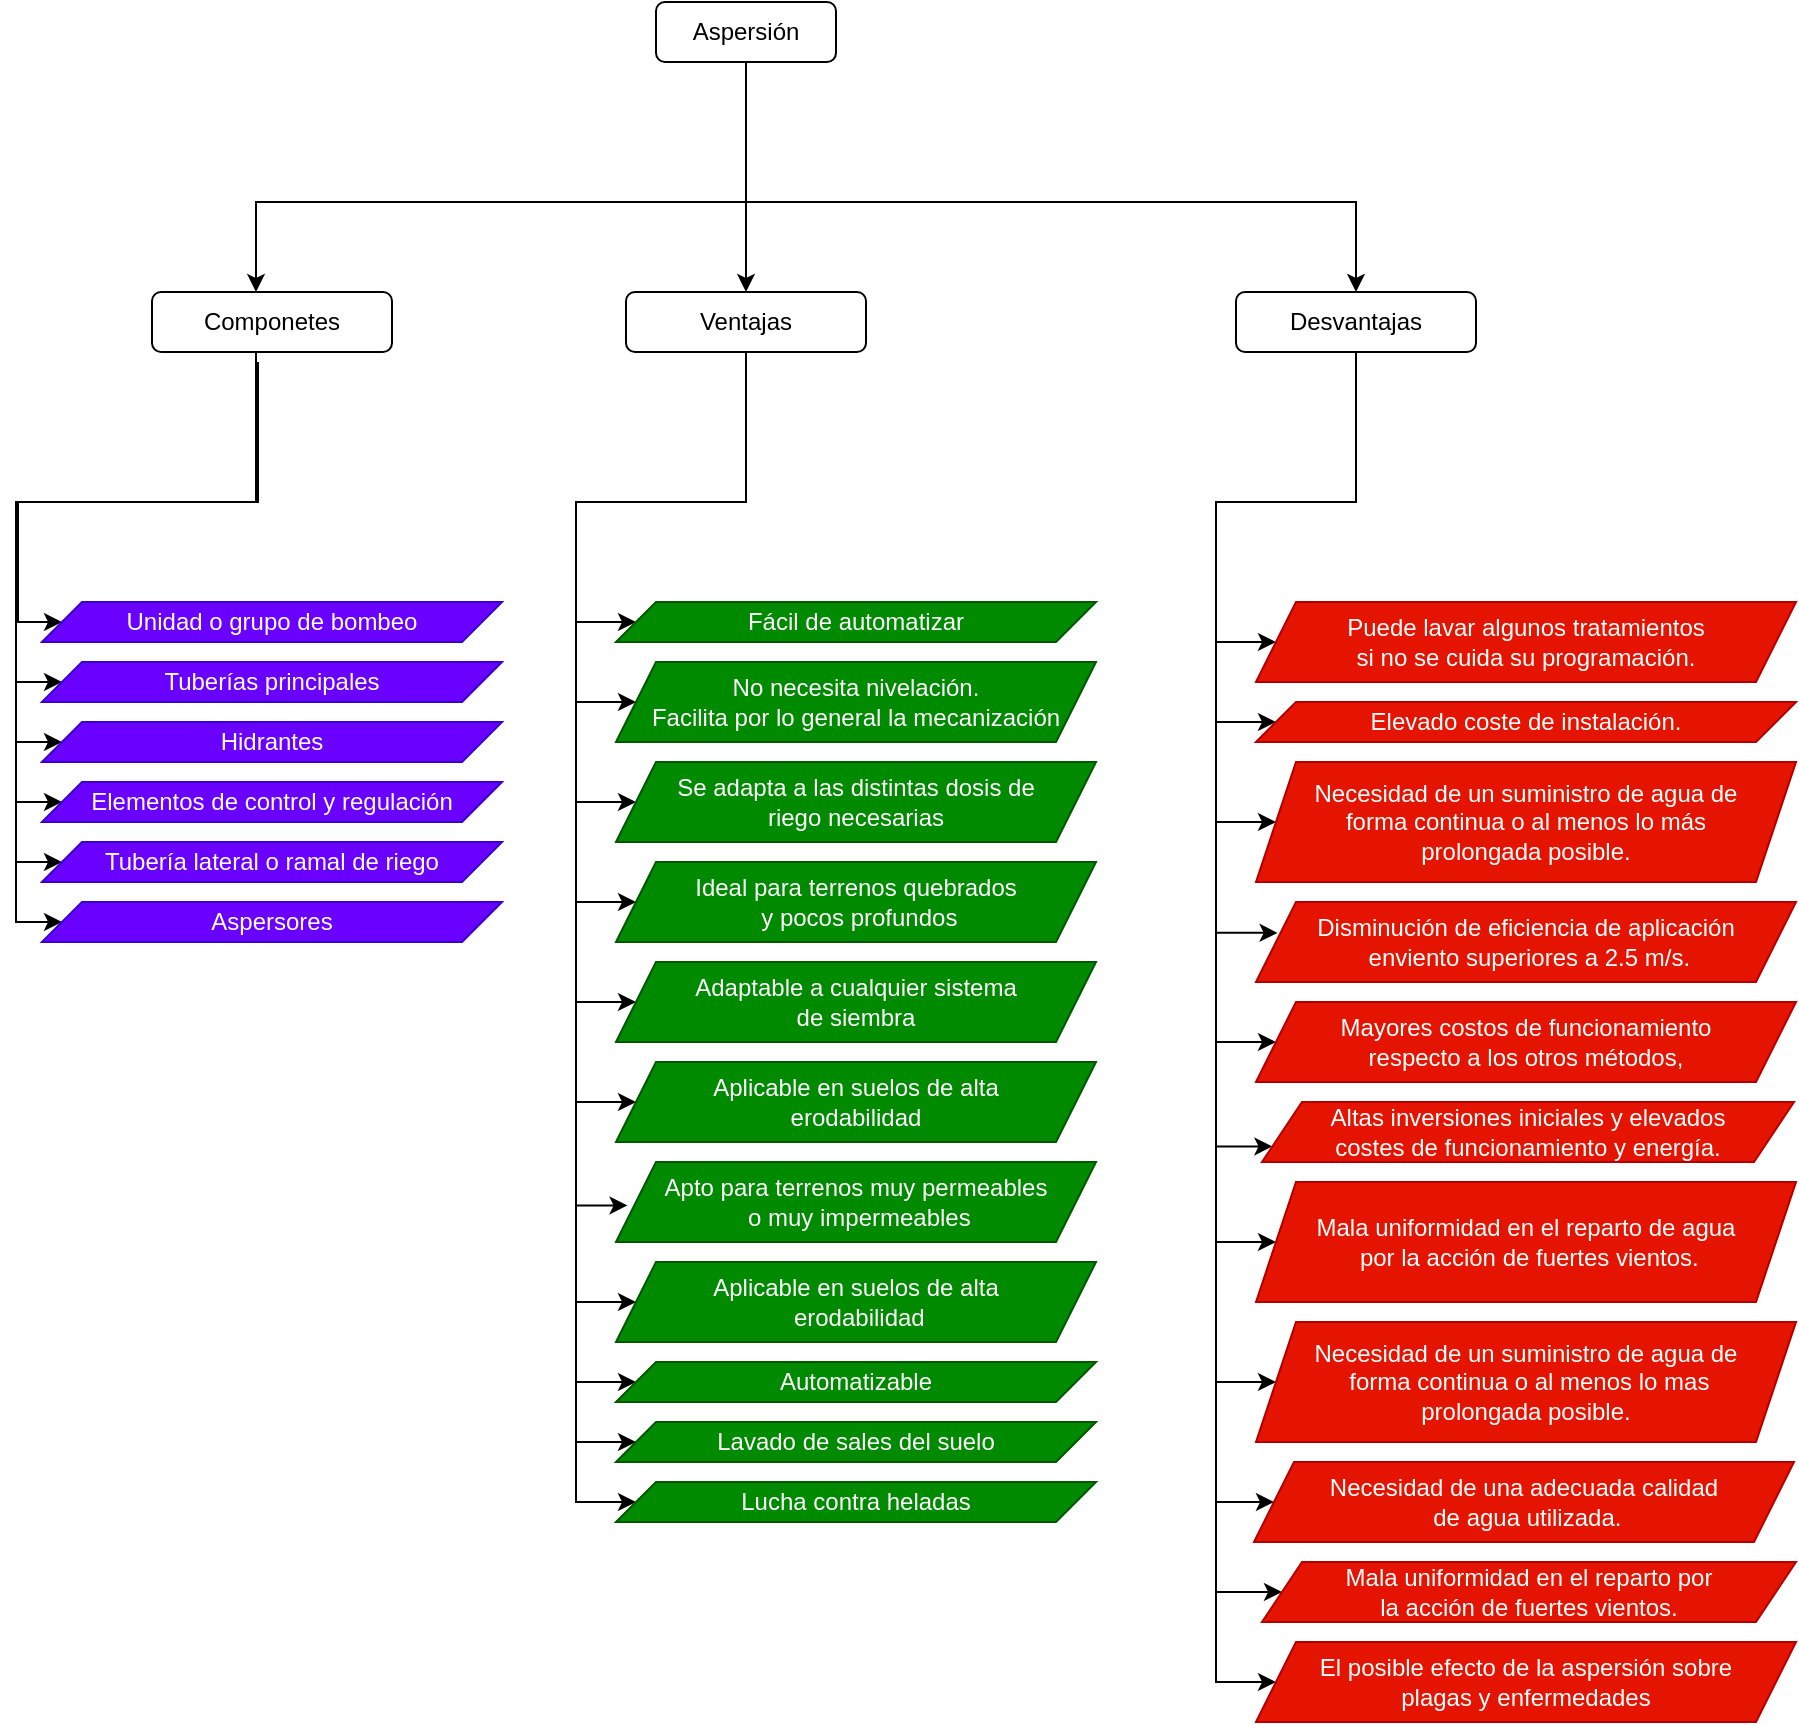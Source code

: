 <mxfile version="20.3.3" type="github">
  <diagram id="nhZoGWwR1IvOvr1_NBgF" name="Página-1">
    <mxGraphModel dx="1708" dy="507" grid="1" gridSize="10" guides="1" tooltips="1" connect="1" arrows="1" fold="1" page="1" pageScale="1" pageWidth="827" pageHeight="1169" math="0" shadow="0">
      <root>
        <mxCell id="0" />
        <mxCell id="1" parent="0" />
        <mxCell id="ITRbSTz_eIRVhaSHHSQH-7" value="" style="edgeStyle=orthogonalEdgeStyle;rounded=0;orthogonalLoop=1;jettySize=auto;html=1;" parent="1" source="ITRbSTz_eIRVhaSHHSQH-1" target="ITRbSTz_eIRVhaSHHSQH-6" edge="1">
          <mxGeometry relative="1" as="geometry">
            <Array as="points">
              <mxPoint x="145" y="250" />
              <mxPoint x="145" y="250" />
            </Array>
          </mxGeometry>
        </mxCell>
        <mxCell id="ITRbSTz_eIRVhaSHHSQH-9" value="" style="edgeStyle=orthogonalEdgeStyle;rounded=0;orthogonalLoop=1;jettySize=auto;html=1;" parent="1" source="ITRbSTz_eIRVhaSHHSQH-1" target="ITRbSTz_eIRVhaSHHSQH-8" edge="1">
          <mxGeometry relative="1" as="geometry">
            <Array as="points">
              <mxPoint x="145" y="220" />
              <mxPoint x="450" y="220" />
            </Array>
          </mxGeometry>
        </mxCell>
        <mxCell id="qKnDwFsR7MboEiUSUj4H-19" style="edgeStyle=orthogonalEdgeStyle;rounded=0;orthogonalLoop=1;jettySize=auto;html=1;fontFamily=Helvetica;" edge="1" parent="1" source="ITRbSTz_eIRVhaSHHSQH-1" target="ITRbSTz_eIRVhaSHHSQH-2">
          <mxGeometry relative="1" as="geometry">
            <Array as="points">
              <mxPoint x="145" y="220" />
              <mxPoint x="-100" y="220" />
            </Array>
          </mxGeometry>
        </mxCell>
        <mxCell id="ITRbSTz_eIRVhaSHHSQH-1" value="&lt;span&gt;&lt;span data-dobid=&quot;hdw&quot;&gt;Aspersión&lt;/span&gt;&lt;/span&gt;" style="rounded=1;whiteSpace=wrap;html=1;" parent="1" vertex="1">
          <mxGeometry x="100" y="120" width="90" height="30" as="geometry" />
        </mxCell>
        <mxCell id="ITRbSTz_eIRVhaSHHSQH-29" style="edgeStyle=orthogonalEdgeStyle;rounded=0;orthogonalLoop=1;jettySize=auto;html=1;" parent="1" source="ITRbSTz_eIRVhaSHHSQH-2" target="ITRbSTz_eIRVhaSHHSQH-27" edge="1">
          <mxGeometry relative="1" as="geometry">
            <Array as="points">
              <mxPoint x="-100" y="370" />
              <mxPoint x="-220" y="370" />
              <mxPoint x="-220" y="550" />
            </Array>
          </mxGeometry>
        </mxCell>
        <mxCell id="ITRbSTz_eIRVhaSHHSQH-31" style="edgeStyle=orthogonalEdgeStyle;rounded=0;orthogonalLoop=1;jettySize=auto;html=1;entryX=0;entryY=0.5;entryDx=0;entryDy=0;" parent="1" target="ITRbSTz_eIRVhaSHHSQH-24" edge="1">
          <mxGeometry relative="1" as="geometry">
            <Array as="points">
              <mxPoint x="-99" y="370" />
              <mxPoint x="-219" y="370" />
              <mxPoint x="-219" y="430" />
            </Array>
            <mxPoint x="-99" y="300" as="sourcePoint" />
            <mxPoint x="-189" y="410" as="targetPoint" />
          </mxGeometry>
        </mxCell>
        <mxCell id="ITRbSTz_eIRVhaSHHSQH-33" style="edgeStyle=orthogonalEdgeStyle;rounded=0;orthogonalLoop=1;jettySize=auto;html=1;entryX=0;entryY=0.5;entryDx=0;entryDy=0;" parent="1" source="ITRbSTz_eIRVhaSHHSQH-2" target="ITRbSTz_eIRVhaSHHSQH-25" edge="1">
          <mxGeometry relative="1" as="geometry">
            <Array as="points">
              <mxPoint x="-100" y="370" />
              <mxPoint x="-220" y="370" />
              <mxPoint x="-220" y="460" />
            </Array>
          </mxGeometry>
        </mxCell>
        <mxCell id="ITRbSTz_eIRVhaSHHSQH-34" style="edgeStyle=orthogonalEdgeStyle;rounded=0;orthogonalLoop=1;jettySize=auto;html=1;entryX=0;entryY=0.5;entryDx=0;entryDy=0;" parent="1" source="ITRbSTz_eIRVhaSHHSQH-2" target="ITRbSTz_eIRVhaSHHSQH-28" edge="1">
          <mxGeometry relative="1" as="geometry">
            <Array as="points">
              <mxPoint x="-100" y="370" />
              <mxPoint x="-220" y="370" />
              <mxPoint x="-220" y="490" />
            </Array>
          </mxGeometry>
        </mxCell>
        <mxCell id="ITRbSTz_eIRVhaSHHSQH-35" style="edgeStyle=orthogonalEdgeStyle;rounded=0;orthogonalLoop=1;jettySize=auto;html=1;entryX=0;entryY=0.5;entryDx=0;entryDy=0;" parent="1" source="ITRbSTz_eIRVhaSHHSQH-2" target="ITRbSTz_eIRVhaSHHSQH-26" edge="1">
          <mxGeometry relative="1" as="geometry">
            <Array as="points">
              <mxPoint x="-100" y="370" />
              <mxPoint x="-220" y="370" />
              <mxPoint x="-220" y="520" />
            </Array>
          </mxGeometry>
        </mxCell>
        <mxCell id="ITRbSTz_eIRVhaSHHSQH-37" style="edgeStyle=orthogonalEdgeStyle;rounded=0;orthogonalLoop=1;jettySize=auto;html=1;entryX=0;entryY=0.5;entryDx=0;entryDy=0;" parent="1" source="ITRbSTz_eIRVhaSHHSQH-2" target="ITRbSTz_eIRVhaSHHSQH-22" edge="1">
          <mxGeometry relative="1" as="geometry">
            <Array as="points">
              <mxPoint x="-100" y="370" />
              <mxPoint x="-220" y="370" />
              <mxPoint x="-220" y="580" />
            </Array>
          </mxGeometry>
        </mxCell>
        <mxCell id="ITRbSTz_eIRVhaSHHSQH-2" value="Componetes" style="whiteSpace=wrap;html=1;rounded=1;" parent="1" vertex="1">
          <mxGeometry x="-152" y="265" width="120" height="30" as="geometry" />
        </mxCell>
        <mxCell id="cqa5lHVVIa8OTOIeq-iy-11" style="edgeStyle=orthogonalEdgeStyle;rounded=0;orthogonalLoop=1;jettySize=auto;html=1;entryX=0;entryY=0.5;entryDx=0;entryDy=0;" parent="1" edge="1">
          <mxGeometry relative="1" as="geometry">
            <Array as="points">
              <mxPoint x="145" y="370" />
              <mxPoint x="60" y="370" />
              <mxPoint x="60" y="470" />
            </Array>
            <mxPoint x="145" y="295" as="sourcePoint" />
            <mxPoint x="90" y="470" as="targetPoint" />
          </mxGeometry>
        </mxCell>
        <mxCell id="cqa5lHVVIa8OTOIeq-iy-13" style="edgeStyle=orthogonalEdgeStyle;rounded=0;orthogonalLoop=1;jettySize=auto;html=1;entryX=0;entryY=0.5;entryDx=0;entryDy=0;" parent="1" source="ITRbSTz_eIRVhaSHHSQH-6" target="cqa5lHVVIa8OTOIeq-iy-6" edge="1">
          <mxGeometry relative="1" as="geometry">
            <Array as="points">
              <mxPoint x="145" y="370" />
              <mxPoint x="60" y="370" />
              <mxPoint x="60" y="430" />
            </Array>
          </mxGeometry>
        </mxCell>
        <mxCell id="qKnDwFsR7MboEiUSUj4H-9" style="edgeStyle=orthogonalEdgeStyle;rounded=0;orthogonalLoop=1;jettySize=auto;html=1;entryX=0;entryY=0.5;entryDx=0;entryDy=0;fontFamily=Helvetica;" edge="1" parent="1" source="ITRbSTz_eIRVhaSHHSQH-6" target="cqa5lHVVIa8OTOIeq-iy-15">
          <mxGeometry relative="1" as="geometry">
            <Array as="points">
              <mxPoint x="145" y="370" />
              <mxPoint x="60" y="370" />
              <mxPoint x="60" y="520" />
            </Array>
          </mxGeometry>
        </mxCell>
        <mxCell id="qKnDwFsR7MboEiUSUj4H-10" style="edgeStyle=orthogonalEdgeStyle;rounded=0;orthogonalLoop=1;jettySize=auto;html=1;entryX=0;entryY=0.5;entryDx=0;entryDy=0;fontFamily=Helvetica;" edge="1" parent="1" source="ITRbSTz_eIRVhaSHHSQH-6" target="cqa5lHVVIa8OTOIeq-iy-16">
          <mxGeometry relative="1" as="geometry">
            <Array as="points">
              <mxPoint x="145" y="370" />
              <mxPoint x="60" y="370" />
              <mxPoint x="60" y="570" />
            </Array>
          </mxGeometry>
        </mxCell>
        <mxCell id="qKnDwFsR7MboEiUSUj4H-11" style="edgeStyle=orthogonalEdgeStyle;rounded=0;orthogonalLoop=1;jettySize=auto;html=1;entryX=0;entryY=0.5;entryDx=0;entryDy=0;fontFamily=Helvetica;" edge="1" parent="1" source="ITRbSTz_eIRVhaSHHSQH-6" target="cqa5lHVVIa8OTOIeq-iy-17">
          <mxGeometry relative="1" as="geometry">
            <Array as="points">
              <mxPoint x="145" y="370" />
              <mxPoint x="60" y="370" />
              <mxPoint x="60" y="620" />
            </Array>
          </mxGeometry>
        </mxCell>
        <mxCell id="qKnDwFsR7MboEiUSUj4H-12" style="edgeStyle=orthogonalEdgeStyle;rounded=0;orthogonalLoop=1;jettySize=auto;html=1;entryX=0;entryY=0.5;entryDx=0;entryDy=0;fontFamily=Helvetica;" edge="1" parent="1" source="ITRbSTz_eIRVhaSHHSQH-6" target="cqa5lHVVIa8OTOIeq-iy-18">
          <mxGeometry relative="1" as="geometry">
            <Array as="points">
              <mxPoint x="145" y="370" />
              <mxPoint x="60" y="370" />
              <mxPoint x="60" y="670" />
            </Array>
          </mxGeometry>
        </mxCell>
        <mxCell id="qKnDwFsR7MboEiUSUj4H-13" style="edgeStyle=orthogonalEdgeStyle;rounded=0;orthogonalLoop=1;jettySize=auto;html=1;entryX=0.024;entryY=0.543;entryDx=0;entryDy=0;entryPerimeter=0;fontFamily=Helvetica;" edge="1" parent="1" source="ITRbSTz_eIRVhaSHHSQH-6" target="cqa5lHVVIa8OTOIeq-iy-19">
          <mxGeometry relative="1" as="geometry">
            <Array as="points">
              <mxPoint x="145" y="370" />
              <mxPoint x="60" y="370" />
              <mxPoint x="60" y="722" />
            </Array>
          </mxGeometry>
        </mxCell>
        <mxCell id="qKnDwFsR7MboEiUSUj4H-14" style="edgeStyle=orthogonalEdgeStyle;rounded=0;orthogonalLoop=1;jettySize=auto;html=1;entryX=0;entryY=0.5;entryDx=0;entryDy=0;fontFamily=Helvetica;" edge="1" parent="1" source="ITRbSTz_eIRVhaSHHSQH-6" target="cqa5lHVVIa8OTOIeq-iy-20">
          <mxGeometry relative="1" as="geometry">
            <Array as="points">
              <mxPoint x="145" y="370" />
              <mxPoint x="60" y="370" />
              <mxPoint x="60" y="770" />
            </Array>
          </mxGeometry>
        </mxCell>
        <mxCell id="qKnDwFsR7MboEiUSUj4H-15" style="edgeStyle=orthogonalEdgeStyle;rounded=0;orthogonalLoop=1;jettySize=auto;html=1;entryX=0;entryY=0.5;entryDx=0;entryDy=0;fontFamily=Helvetica;" edge="1" parent="1" source="ITRbSTz_eIRVhaSHHSQH-6" target="cqa5lHVVIa8OTOIeq-iy-22">
          <mxGeometry relative="1" as="geometry">
            <Array as="points">
              <mxPoint x="145" y="370" />
              <mxPoint x="60" y="370" />
              <mxPoint x="60" y="810" />
            </Array>
          </mxGeometry>
        </mxCell>
        <mxCell id="qKnDwFsR7MboEiUSUj4H-17" style="edgeStyle=orthogonalEdgeStyle;rounded=0;orthogonalLoop=1;jettySize=auto;html=1;entryX=0;entryY=0.5;entryDx=0;entryDy=0;fontFamily=Helvetica;" edge="1" parent="1" source="ITRbSTz_eIRVhaSHHSQH-6" target="cqa5lHVVIa8OTOIeq-iy-23">
          <mxGeometry relative="1" as="geometry">
            <Array as="points">
              <mxPoint x="145" y="370" />
              <mxPoint x="60" y="370" />
              <mxPoint x="60" y="840" />
            </Array>
          </mxGeometry>
        </mxCell>
        <mxCell id="qKnDwFsR7MboEiUSUj4H-18" style="edgeStyle=orthogonalEdgeStyle;rounded=0;orthogonalLoop=1;jettySize=auto;html=1;entryX=0;entryY=0.5;entryDx=0;entryDy=0;fontFamily=Helvetica;" edge="1" parent="1" source="ITRbSTz_eIRVhaSHHSQH-6" target="cqa5lHVVIa8OTOIeq-iy-21">
          <mxGeometry relative="1" as="geometry">
            <Array as="points">
              <mxPoint x="145" y="370" />
              <mxPoint x="60" y="370" />
              <mxPoint x="60" y="870" />
            </Array>
          </mxGeometry>
        </mxCell>
        <mxCell id="ITRbSTz_eIRVhaSHHSQH-6" value="Ventajas" style="whiteSpace=wrap;html=1;rounded=1;" parent="1" vertex="1">
          <mxGeometry x="85" y="265" width="120" height="30" as="geometry" />
        </mxCell>
        <mxCell id="qKnDwFsR7MboEiUSUj4H-37" style="edgeStyle=orthogonalEdgeStyle;rounded=0;orthogonalLoop=1;jettySize=auto;html=1;entryX=0;entryY=0.5;entryDx=0;entryDy=0;fontFamily=Helvetica;fontSize=12;" edge="1" parent="1" source="ITRbSTz_eIRVhaSHHSQH-8" target="qKnDwFsR7MboEiUSUj4H-23">
          <mxGeometry relative="1" as="geometry">
            <Array as="points">
              <mxPoint x="450" y="370" />
              <mxPoint x="380" y="370" />
              <mxPoint x="380" y="960" />
            </Array>
          </mxGeometry>
        </mxCell>
        <mxCell id="qKnDwFsR7MboEiUSUj4H-38" style="edgeStyle=orthogonalEdgeStyle;rounded=0;orthogonalLoop=1;jettySize=auto;html=1;entryX=0;entryY=0.5;entryDx=0;entryDy=0;fontFamily=Helvetica;fontSize=12;" edge="1" parent="1" source="ITRbSTz_eIRVhaSHHSQH-8" target="qKnDwFsR7MboEiUSUj4H-20">
          <mxGeometry relative="1" as="geometry">
            <Array as="points">
              <mxPoint x="450" y="370" />
              <mxPoint x="380" y="370" />
              <mxPoint x="380" y="915" />
            </Array>
          </mxGeometry>
        </mxCell>
        <mxCell id="qKnDwFsR7MboEiUSUj4H-39" style="edgeStyle=orthogonalEdgeStyle;rounded=0;orthogonalLoop=1;jettySize=auto;html=1;entryX=0;entryY=0.5;entryDx=0;entryDy=0;fontFamily=Helvetica;fontSize=12;" edge="1" parent="1" source="ITRbSTz_eIRVhaSHHSQH-8" target="qKnDwFsR7MboEiUSUj4H-24">
          <mxGeometry relative="1" as="geometry">
            <Array as="points">
              <mxPoint x="450" y="370" />
              <mxPoint x="380" y="370" />
              <mxPoint x="380" y="870" />
            </Array>
          </mxGeometry>
        </mxCell>
        <mxCell id="qKnDwFsR7MboEiUSUj4H-45" style="edgeStyle=orthogonalEdgeStyle;rounded=0;orthogonalLoop=1;jettySize=auto;html=1;entryX=0;entryY=0.5;entryDx=0;entryDy=0;fontFamily=Helvetica;fontSize=12;" edge="1" parent="1" source="ITRbSTz_eIRVhaSHHSQH-8" target="qKnDwFsR7MboEiUSUj4H-29">
          <mxGeometry relative="1" as="geometry">
            <Array as="points">
              <mxPoint x="450" y="370" />
              <mxPoint x="380" y="370" />
              <mxPoint x="380" y="530" />
            </Array>
          </mxGeometry>
        </mxCell>
        <mxCell id="qKnDwFsR7MboEiUSUj4H-46" style="edgeStyle=orthogonalEdgeStyle;rounded=0;orthogonalLoop=1;jettySize=auto;html=1;entryX=0;entryY=0.5;entryDx=0;entryDy=0;fontFamily=Helvetica;fontSize=12;" edge="1" parent="1" source="ITRbSTz_eIRVhaSHHSQH-8" target="qKnDwFsR7MboEiUSUj4H-31">
          <mxGeometry relative="1" as="geometry">
            <Array as="points">
              <mxPoint x="450" y="370" />
              <mxPoint x="380" y="370" />
              <mxPoint x="380" y="480" />
            </Array>
          </mxGeometry>
        </mxCell>
        <mxCell id="qKnDwFsR7MboEiUSUj4H-47" style="edgeStyle=orthogonalEdgeStyle;rounded=0;orthogonalLoop=1;jettySize=auto;html=1;entryX=0;entryY=0.5;entryDx=0;entryDy=0;fontFamily=Helvetica;fontSize=12;" edge="1" parent="1" source="ITRbSTz_eIRVhaSHHSQH-8" target="qKnDwFsR7MboEiUSUj4H-21">
          <mxGeometry relative="1" as="geometry">
            <Array as="points">
              <mxPoint x="450" y="370" />
              <mxPoint x="380" y="370" />
              <mxPoint x="380" y="440" />
            </Array>
          </mxGeometry>
        </mxCell>
        <mxCell id="qKnDwFsR7MboEiUSUj4H-49" style="edgeStyle=orthogonalEdgeStyle;rounded=0;orthogonalLoop=1;jettySize=auto;html=1;entryX=0.04;entryY=0.386;entryDx=0;entryDy=0;fontFamily=Helvetica;fontSize=12;entryPerimeter=0;" edge="1" parent="1">
          <mxGeometry relative="1" as="geometry">
            <mxPoint x="440" y="295" as="sourcePoint" />
            <mxPoint x="410.8" y="585.44" as="targetPoint" />
            <Array as="points">
              <mxPoint x="450" y="295" />
              <mxPoint x="450" y="370" />
              <mxPoint x="380" y="370" />
              <mxPoint x="380" y="585" />
            </Array>
          </mxGeometry>
        </mxCell>
        <mxCell id="qKnDwFsR7MboEiUSUj4H-50" style="edgeStyle=orthogonalEdgeStyle;rounded=0;orthogonalLoop=1;jettySize=auto;html=1;entryX=0;entryY=0.5;entryDx=0;entryDy=0;fontFamily=Helvetica;fontSize=12;fontColor=#050505;" edge="1" parent="1" source="ITRbSTz_eIRVhaSHHSQH-8" target="qKnDwFsR7MboEiUSUj4H-30">
          <mxGeometry relative="1" as="geometry">
            <Array as="points">
              <mxPoint x="450" y="370" />
              <mxPoint x="380" y="370" />
              <mxPoint x="380" y="640" />
            </Array>
          </mxGeometry>
        </mxCell>
        <mxCell id="qKnDwFsR7MboEiUSUj4H-51" style="edgeStyle=orthogonalEdgeStyle;rounded=0;orthogonalLoop=1;jettySize=auto;html=1;entryX=0;entryY=0.75;entryDx=0;entryDy=0;fontFamily=Helvetica;fontSize=12;fontColor=#050505;" edge="1" parent="1" source="ITRbSTz_eIRVhaSHHSQH-8" target="qKnDwFsR7MboEiUSUj4H-28">
          <mxGeometry relative="1" as="geometry">
            <Array as="points">
              <mxPoint x="450" y="370" />
              <mxPoint x="380" y="370" />
              <mxPoint x="380" y="692" />
            </Array>
          </mxGeometry>
        </mxCell>
        <mxCell id="qKnDwFsR7MboEiUSUj4H-52" style="edgeStyle=orthogonalEdgeStyle;rounded=0;orthogonalLoop=1;jettySize=auto;html=1;entryX=0;entryY=0.5;entryDx=0;entryDy=0;fontFamily=Helvetica;fontSize=12;fontColor=#050505;" edge="1" parent="1" source="ITRbSTz_eIRVhaSHHSQH-8" target="qKnDwFsR7MboEiUSUj4H-27">
          <mxGeometry relative="1" as="geometry">
            <Array as="points">
              <mxPoint x="450" y="370" />
              <mxPoint x="380" y="370" />
              <mxPoint x="380" y="740" />
            </Array>
          </mxGeometry>
        </mxCell>
        <mxCell id="qKnDwFsR7MboEiUSUj4H-53" style="edgeStyle=orthogonalEdgeStyle;rounded=0;orthogonalLoop=1;jettySize=auto;html=1;entryX=0;entryY=0.5;entryDx=0;entryDy=0;fontFamily=Helvetica;fontSize=12;fontColor=#050505;" edge="1" parent="1" source="ITRbSTz_eIRVhaSHHSQH-8" target="qKnDwFsR7MboEiUSUj4H-25">
          <mxGeometry relative="1" as="geometry">
            <Array as="points">
              <mxPoint x="450" y="370" />
              <mxPoint x="380" y="370" />
              <mxPoint x="380" y="810" />
            </Array>
          </mxGeometry>
        </mxCell>
        <mxCell id="ITRbSTz_eIRVhaSHHSQH-8" value="Desvantajas" style="whiteSpace=wrap;html=1;rounded=1;" parent="1" vertex="1">
          <mxGeometry x="390" y="265" width="120" height="30" as="geometry" />
        </mxCell>
        <mxCell id="ITRbSTz_eIRVhaSHHSQH-22" value="Aspersores" style="shape=parallelogram;perimeter=parallelogramPerimeter;whiteSpace=wrap;html=1;fixedSize=1;fillColor=#6a00ff;fontColor=#ffffff;strokeColor=#3700CC;" parent="1" vertex="1">
          <mxGeometry x="-207" y="570" width="230" height="20" as="geometry" />
        </mxCell>
        <mxCell id="ITRbSTz_eIRVhaSHHSQH-24" value="Unidad o grupo de bombeo &lt;br&gt;" style="shape=parallelogram;perimeter=parallelogramPerimeter;whiteSpace=wrap;html=1;fixedSize=1;fillColor=#6a00ff;strokeColor=#3700CC;fontColor=#ffffff;" parent="1" vertex="1">
          <mxGeometry x="-207" y="420" width="230" height="20" as="geometry" />
        </mxCell>
        <mxCell id="ITRbSTz_eIRVhaSHHSQH-25" value="Tuberías principales&lt;br&gt;" style="shape=parallelogram;perimeter=parallelogramPerimeter;whiteSpace=wrap;html=1;fixedSize=1;fillColor=#6a00ff;strokeColor=#3700CC;fontColor=#ffffff;" parent="1" vertex="1">
          <mxGeometry x="-207" y="450" width="230" height="20" as="geometry" />
        </mxCell>
        <mxCell id="ITRbSTz_eIRVhaSHHSQH-26" value="Elementos de control y regulación" style="shape=parallelogram;perimeter=parallelogramPerimeter;whiteSpace=wrap;html=1;fixedSize=1;fillColor=#6a00ff;fontColor=#ffffff;strokeColor=#3700CC;" parent="1" vertex="1">
          <mxGeometry x="-207" y="510" width="230" height="20" as="geometry" />
        </mxCell>
        <mxCell id="ITRbSTz_eIRVhaSHHSQH-27" value="Tubería lateral o ramal de riego&lt;br&gt;" style="shape=parallelogram;perimeter=parallelogramPerimeter;whiteSpace=wrap;html=1;fixedSize=1;fillColor=#6a00ff;fontColor=#ffffff;strokeColor=#3700CC;" parent="1" vertex="1">
          <mxGeometry x="-207" y="540" width="230" height="20" as="geometry" />
        </mxCell>
        <mxCell id="ITRbSTz_eIRVhaSHHSQH-28" value="Hidrantes&lt;br&gt;" style="shape=parallelogram;perimeter=parallelogramPerimeter;whiteSpace=wrap;html=1;fixedSize=1;fillColor=#6a00ff;strokeColor=#3700CC;fontColor=#ffffff;" parent="1" vertex="1">
          <mxGeometry x="-207" y="480" width="230" height="20" as="geometry" />
        </mxCell>
        <mxCell id="cqa5lHVVIa8OTOIeq-iy-6" value="Fácil de automatizar&lt;br&gt;" style="shape=parallelogram;perimeter=parallelogramPerimeter;whiteSpace=wrap;html=1;fixedSize=1;fillColor=#008a00;strokeColor=#005700;fontColor=#ffffff;" parent="1" vertex="1">
          <mxGeometry x="80" y="420" width="240" height="20" as="geometry" />
        </mxCell>
        <mxCell id="cqa5lHVVIa8OTOIeq-iy-9" value="&lt;div&gt;No necesita nivelación. &lt;br&gt;&lt;/div&gt;&lt;div&gt;Facilita por lo general la mecanización&lt;/div&gt;" style="shape=parallelogram;perimeter=parallelogramPerimeter;whiteSpace=wrap;html=1;fixedSize=1;fillColor=#008a00;strokeColor=#005700;fontColor=#ffffff;" parent="1" vertex="1">
          <mxGeometry x="80" y="450" width="240" height="40" as="geometry" />
        </mxCell>
        <mxCell id="cqa5lHVVIa8OTOIeq-iy-15" value="&lt;div&gt;Se adapta a las distintas dosis de &lt;br&gt;&lt;/div&gt;&lt;div&gt;riego necesarias&lt;/div&gt;" style="shape=parallelogram;perimeter=parallelogramPerimeter;whiteSpace=wrap;html=1;fixedSize=1;fillColor=#008a00;strokeColor=#005700;fontColor=#ffffff;" parent="1" vertex="1">
          <mxGeometry x="80" y="500" width="240" height="40" as="geometry" />
        </mxCell>
        <mxCell id="cqa5lHVVIa8OTOIeq-iy-16" value="&lt;p style=&quot;line-height: 1;&quot;&gt;&lt;/p&gt;&lt;div align=&quot;center&quot;&gt;&lt;font style=&quot;font-size: 12px;&quot;&gt;&lt;span dir=&quot;ltr&quot; role=&quot;presentation&quot; style=&quot;left: 81.184px; top: 127.466px; transform: scaleX(0.697);&quot;&gt;Ideal para terrenos quebrados&lt;/span&gt;&lt;/font&gt;&lt;/div&gt;&lt;div align=&quot;center&quot;&gt;&lt;font style=&quot;font-size: 12px;&quot;&gt;&lt;span dir=&quot;ltr&quot; role=&quot;presentation&quot; style=&quot;left: 81.184px; top: 127.466px; transform: scaleX(0.697);&quot;&gt;&amp;nbsp;y pocos&lt;/span&gt; &lt;span dir=&quot;ltr&quot; role=&quot;presentation&quot; style=&quot;left: 81.184px; top: 168.77px; transform: scaleX(0.667);&quot;&gt;profundos&lt;/span&gt;&lt;/font&gt;&lt;/div&gt;&lt;p&gt;&lt;/p&gt;" style="shape=parallelogram;perimeter=parallelogramPerimeter;whiteSpace=wrap;html=1;fixedSize=1;fillColor=#008a00;strokeColor=#005700;fontColor=#ffffff;align=center;" parent="1" vertex="1">
          <mxGeometry x="80" y="550" width="240" height="40" as="geometry" />
        </mxCell>
        <mxCell id="cqa5lHVVIa8OTOIeq-iy-17" value="&lt;font style=&quot;font-size: 12px;&quot;&gt;&lt;span dir=&quot;ltr&quot; role=&quot;presentation&quot; style=&quot;left: 81.184px; top: 219.224px; transform: scaleX(0.703);&quot;&gt;Adaptable a cualquier sistema &lt;br&gt;&lt;/span&gt;&lt;/font&gt;&lt;div&gt;&lt;font style=&quot;font-size: 12px;&quot;&gt;&lt;span dir=&quot;ltr&quot; role=&quot;presentation&quot; style=&quot;left: 81.184px; top: 219.224px; transform: scaleX(0.703);&quot;&gt;de siembra&lt;/span&gt;&lt;/font&gt;&lt;/div&gt;" style="shape=parallelogram;perimeter=parallelogramPerimeter;whiteSpace=wrap;html=1;fixedSize=1;fillColor=#008a00;strokeColor=#005700;fontColor=#ffffff;fontFamily=Helvetica;" parent="1" vertex="1">
          <mxGeometry x="80" y="600" width="240" height="40" as="geometry" />
        </mxCell>
        <mxCell id="cqa5lHVVIa8OTOIeq-iy-18" value="&lt;font style=&quot;font-size: 12px;&quot;&gt;&lt;font style=&quot;font-size: 12px;&quot;&gt;&lt;span dir=&quot;ltr&quot; role=&quot;presentation&quot; style=&quot;left: 81.184px; top: 269.677px; transform: scaleX(0.667);&quot;&gt;Aplicable en suelos de alta&lt;/span&gt;&lt;/font&gt;&lt;/font&gt;&lt;div&gt;&lt;font style=&quot;font-size: 12px;&quot;&gt;&lt;font style=&quot;font-size: 12px;&quot;&gt;&lt;span dir=&quot;ltr&quot; role=&quot;presentation&quot; style=&quot;left: 81.184px; top: 269.677px; transform: scaleX(0.667);&quot;&gt;erodabilidad&lt;/span&gt;&lt;/font&gt;&lt;/font&gt;&lt;/div&gt;" style="shape=parallelogram;perimeter=parallelogramPerimeter;whiteSpace=wrap;html=1;fixedSize=1;fillColor=#008a00;strokeColor=#005700;fontColor=#ffffff;fontFamily=Helvetica;" parent="1" vertex="1">
          <mxGeometry x="80" y="650" width="240" height="40" as="geometry" />
        </mxCell>
        <mxCell id="cqa5lHVVIa8OTOIeq-iy-19" value="&lt;div&gt;&lt;font style=&quot;font-size: 12px;&quot;&gt;&lt;span dir=&quot;ltr&quot; role=&quot;presentation&quot; style=&quot;left: 81.184px; top: 320.166px; transform: scaleX(0.742);&quot;&gt;Apto para terrenos muy permeables&lt;/span&gt;&lt;/font&gt;&lt;/div&gt;&lt;div&gt;&lt;font style=&quot;font-size: 12px;&quot;&gt;&lt;span dir=&quot;ltr&quot; role=&quot;presentation&quot; style=&quot;left: 81.184px; top: 320.166px; transform: scaleX(0.742);&quot;&gt;&amp;nbsp;o muy&lt;/span&gt;&lt;/font&gt;&lt;font style=&quot;font-size: 12px;&quot;&gt;&lt;span dir=&quot;ltr&quot; role=&quot;presentation&quot; style=&quot;left: 81.184px; top: 361.446px; transform: scaleX(0.805);&quot;&gt; impermeables&lt;/span&gt;&lt;/font&gt;&lt;br&gt;&lt;/div&gt;" style="shape=parallelogram;perimeter=parallelogramPerimeter;whiteSpace=wrap;html=1;fixedSize=1;fillColor=#008a00;strokeColor=#005700;fontColor=#ffffff;fontFamily=Helvetica;" parent="1" vertex="1">
          <mxGeometry x="80" y="700" width="240" height="40" as="geometry" />
        </mxCell>
        <mxCell id="cqa5lHVVIa8OTOIeq-iy-20" value="&lt;div&gt;&lt;font style=&quot;font-size: 12px;&quot;&gt;&lt;font style=&quot;font-size: 12px;&quot;&gt;&lt;span dir=&quot;ltr&quot; role=&quot;presentation&quot; style=&quot;left: 81.184px; top: 269.677px; transform: scaleX(0.667);&quot;&gt;Aplicable en suelos de alta&lt;/span&gt;&lt;/font&gt;&lt;/font&gt;&lt;/div&gt;&lt;div&gt;&lt;font style=&quot;font-size: 12px;&quot;&gt;&lt;font style=&quot;font-size: 12px;&quot;&gt;&lt;span dir=&quot;ltr&quot; role=&quot;presentation&quot; style=&quot;left: 81.184px; top: 269.677px; transform: scaleX(0.667);&quot;&gt;&amp;nbsp;erodabilidad&lt;/span&gt;&lt;/font&gt;&lt;/font&gt;&lt;/div&gt;" style="shape=parallelogram;perimeter=parallelogramPerimeter;whiteSpace=wrap;html=1;fixedSize=1;fillColor=#008a00;strokeColor=#005700;fontColor=#ffffff;fontFamily=Helvetica;" parent="1" vertex="1">
          <mxGeometry x="80" y="750" width="240" height="40" as="geometry" />
        </mxCell>
        <mxCell id="cqa5lHVVIa8OTOIeq-iy-21" value="&lt;font style=&quot;font-size: 12px;&quot;&gt;&lt;span dir=&quot;ltr&quot; role=&quot;presentation&quot; style=&quot;left: 81.184px; top: 512.832px; font-family: sans-serif; transform: scaleX(0.71);&quot;&gt;Lucha contra heladas&lt;/span&gt;&lt;/font&gt;" style="shape=parallelogram;perimeter=parallelogramPerimeter;whiteSpace=wrap;html=1;fixedSize=1;fillColor=#008a00;strokeColor=#005700;fontColor=#ffffff;" parent="1" vertex="1">
          <mxGeometry x="80" y="860" width="240" height="20" as="geometry" />
        </mxCell>
        <mxCell id="cqa5lHVVIa8OTOIeq-iy-22" value="&lt;font style=&quot;font-size: 12px;&quot;&gt;&lt;span dir=&quot;ltr&quot; role=&quot;presentation&quot; style=&quot;left: 81.184px; top: 411.899px; transform: scaleX(0.753);&quot;&gt;Automatizable&lt;/span&gt;&lt;/font&gt;" style="shape=parallelogram;perimeter=parallelogramPerimeter;whiteSpace=wrap;html=1;fixedSize=1;fillColor=#008a00;strokeColor=#005700;fontColor=#ffffff;fontFamily=Helvetica;" parent="1" vertex="1">
          <mxGeometry x="80" y="800" width="240" height="20" as="geometry" />
        </mxCell>
        <mxCell id="cqa5lHVVIa8OTOIeq-iy-23" value="&lt;font style=&quot;font-size: 12px;&quot;&gt;&lt;span dir=&quot;ltr&quot; role=&quot;presentation&quot; style=&quot;left: 81.184px; top: 462.377px; transform: scaleX(0.677);&quot;&gt;Lavado de sales del suelo&lt;/span&gt;&lt;/font&gt;&lt;br&gt;" style="shape=parallelogram;perimeter=parallelogramPerimeter;whiteSpace=wrap;html=1;fixedSize=1;fillColor=#008a00;strokeColor=#005700;fontColor=#ffffff;fontFamily=Helvetica;" parent="1" vertex="1">
          <mxGeometry x="80" y="830" width="240" height="20" as="geometry" />
        </mxCell>
        <mxCell id="qKnDwFsR7MboEiUSUj4H-20" value="&lt;br&gt;&lt;div&gt;Mala uniformidad en el reparto por &lt;br&gt;&lt;/div&gt;&lt;div&gt;la acción de fuertes vientos.&lt;/div&gt;&lt;br&gt;" style="shape=parallelogram;perimeter=parallelogramPerimeter;whiteSpace=wrap;html=1;fixedSize=1;fontFamily=Helvetica;fillColor=#e51400;strokeColor=#B20000;fontColor=#ffffff;" vertex="1" parent="1">
          <mxGeometry x="403" y="900" width="267" height="30" as="geometry" />
        </mxCell>
        <mxCell id="qKnDwFsR7MboEiUSUj4H-21" value="&lt;div&gt;Puede lavar algunos tratamientos &lt;br&gt;&lt;/div&gt;&lt;div&gt;si no se cuida su programación.&lt;/div&gt;" style="shape=parallelogram;perimeter=parallelogramPerimeter;whiteSpace=wrap;html=1;fixedSize=1;fontFamily=Helvetica;fillColor=#e51400;fontColor=#ffffff;strokeColor=#B20000;" vertex="1" parent="1">
          <mxGeometry x="400" y="420" width="270" height="40" as="geometry" />
        </mxCell>
        <mxCell id="qKnDwFsR7MboEiUSUj4H-23" value="&lt;div&gt;&lt;font style=&quot;font-size: 12px;&quot;&gt;&lt;span id=&quot;page5R_mcid5&quot; class=&quot;markedContent&quot;&gt;&lt;span dir=&quot;ltr&quot; role=&quot;presentation&quot; style=&quot;left: 102.125px; top: 313.447px; transform: scaleX(0.681);&quot;&gt;El posible efecto de la aspersión sobre&lt;/span&gt;&lt;/span&gt;&lt;/font&gt;&lt;/div&gt;&lt;div&gt;&lt;font style=&quot;font-size: 12px;&quot;&gt;&lt;span id=&quot;page5R_mcid5&quot; class=&quot;markedContent&quot;&gt;&lt;span dir=&quot;ltr&quot; role=&quot;presentation&quot; style=&quot;left: 102.125px; top: 313.447px; transform: scaleX(0.681);&quot;&gt;plagas y enfermedades&lt;/span&gt;&lt;/span&gt;&lt;/font&gt;&lt;/div&gt;" style="shape=parallelogram;perimeter=parallelogramPerimeter;whiteSpace=wrap;html=1;fixedSize=1;fontFamily=Helvetica;fillColor=#e51400;strokeColor=#B20000;fontColor=#ffffff;" vertex="1" parent="1">
          <mxGeometry x="400" y="940" width="270" height="40" as="geometry" />
        </mxCell>
        <mxCell id="qKnDwFsR7MboEiUSUj4H-24" value="&lt;font style=&quot;font-size: 12px;&quot; face=&quot;Helvetica&quot;&gt;&lt;br&gt;&lt;/font&gt;&lt;div&gt;&lt;font style=&quot;font-size: 12px;&quot; face=&quot;Helvetica&quot;&gt;&lt;span id=&quot;page5R_mcid4&quot; class=&quot;markedContent&quot;&gt;&lt;span dir=&quot;ltr&quot; role=&quot;presentation&quot; style=&quot;left: 102.125px; top: 277.699px; transform: scaleX(0.695);&quot;&gt;Necesidad de una adecuada calidad&lt;/span&gt;&lt;/span&gt;&lt;/font&gt;&lt;/div&gt;&lt;div&gt;&lt;font style=&quot;font-size: 12px;&quot; face=&quot;Helvetica&quot;&gt;&lt;span id=&quot;page5R_mcid4&quot; class=&quot;markedContent&quot;&gt;&lt;span dir=&quot;ltr&quot; role=&quot;presentation&quot; style=&quot;left: 102.125px; top: 277.699px; transform: scaleX(0.695);&quot;&gt;&amp;nbsp;de agua utilizada.&lt;/span&gt;&lt;/span&gt;&lt;/font&gt;&lt;/div&gt;&lt;font style=&quot;font-size: 12px;&quot; face=&quot;Helvetica&quot;&gt;&lt;br&gt;&lt;/font&gt;" style="shape=parallelogram;perimeter=parallelogramPerimeter;whiteSpace=wrap;html=1;fixedSize=1;fontFamily=Helvetica;fillColor=#e51400;strokeColor=#B20000;fontColor=#ffffff;" vertex="1" parent="1">
          <mxGeometry x="399" y="850" width="270" height="40" as="geometry" />
        </mxCell>
        <mxCell id="qKnDwFsR7MboEiUSUj4H-25" value="&lt;div&gt;&lt;font style=&quot;font-size: 12px;&quot; face=&quot;Helvetica&quot;&gt;&lt;span id=&quot;page5R_mcid3&quot; class=&quot;markedContent&quot;&gt;&lt;font style=&quot;font-size: 12px;&quot;&gt;&lt;span dir=&quot;ltr&quot; role=&quot;presentation&quot; style=&quot;left: 102.125px; top: 218.515px; transform: scaleX(0.708);&quot;&gt;Necesidad de un suministro de agua de&lt;/span&gt;&lt;/font&gt;&lt;/span&gt;&lt;/font&gt;&lt;/div&gt;&lt;div&gt;&lt;font style=&quot;font-size: 12px;&quot; face=&quot;Helvetica&quot;&gt;&lt;span id=&quot;page5R_mcid3&quot; class=&quot;markedContent&quot;&gt;&lt;font style=&quot;font-size: 12px;&quot;&gt;&lt;span dir=&quot;ltr&quot; role=&quot;presentation&quot; style=&quot;left: 102.125px; top: 218.515px; transform: scaleX(0.708);&quot;&gt;&amp;nbsp;forma continua o al menos lo mas&lt;/span&gt;&lt;/font&gt;&lt;/span&gt;&lt;/font&gt;&lt;/div&gt;&lt;div&gt;&lt;font style=&quot;font-size: 12px;&quot; face=&quot;Helvetica&quot;&gt;&lt;span id=&quot;page5R_mcid3&quot; class=&quot;markedContent&quot;&gt;&lt;/span&gt;&lt;/font&gt;&lt;/div&gt;&lt;font style=&quot;font-size: 12px;&quot; face=&quot;Helvetica&quot;&gt;&lt;span id=&quot;page5R_mcid3&quot; class=&quot;markedContent&quot;&gt;&lt;span dir=&quot;ltr&quot; role=&quot;presentation&quot; style=&quot;left: 102.125px; top: 242.131px; transform: scaleX(0.7);&quot;&gt;prolongada posible.&lt;/span&gt;&lt;/span&gt;&lt;br&gt;&lt;/font&gt;" style="shape=parallelogram;perimeter=parallelogramPerimeter;whiteSpace=wrap;html=1;fixedSize=1;fontFamily=Helvetica;fillColor=#e51400;strokeColor=#B20000;fontColor=#ffffff;" vertex="1" parent="1">
          <mxGeometry x="400" y="780" width="270" height="60" as="geometry" />
        </mxCell>
        <mxCell id="qKnDwFsR7MboEiUSUj4H-26" value="&lt;div&gt;&lt;font style=&quot;font-size: 12px;&quot;&gt;&lt;span id=&quot;page5R_mcid0&quot; class=&quot;markedContent&quot;&gt;&lt;span dir=&quot;ltr&quot; role=&quot;presentation&quot; style=&quot;left: 102.125px; top: 88.051px; transform: scaleX(0.669);&quot;&gt;Disminución de eficiencia de aplicación&lt;/span&gt;&lt;/span&gt;&lt;/font&gt;&lt;/div&gt;&lt;div&gt;&lt;font style=&quot;font-size: 12px;&quot;&gt;&lt;span id=&quot;page5R_mcid0&quot; class=&quot;markedContent&quot;&gt;&lt;span dir=&quot;ltr&quot; role=&quot;presentation&quot; style=&quot;left: 102.125px; top: 88.051px; transform: scaleX(0.669);&quot;&gt;&amp;nbsp;en&lt;/span&gt;&lt;/span&gt;&lt;/font&gt;&lt;font style=&quot;font-size: 12px;&quot;&gt;&lt;span id=&quot;page5R_mcid0&quot; class=&quot;markedContent&quot;&gt;&lt;span dir=&quot;ltr&quot; role=&quot;presentation&quot; style=&quot;left: 102.125px; top: 88.051px; transform: scaleX(0.669);&quot;&gt;viento&lt;/span&gt;&lt;span dir=&quot;ltr&quot; role=&quot;presentation&quot; style=&quot;left: 102.125px; top: 111.811px; transform: scaleX(0.675);&quot;&gt; superiores&lt;/span&gt;&lt;/span&gt;&lt;span id=&quot;page5R_mcid0&quot; class=&quot;markedContent&quot;&gt;&lt;span dir=&quot;ltr&quot; role=&quot;presentation&quot; style=&quot;left: 102.125px; top: 111.811px; transform: scaleX(0.675);&quot;&gt; a 2.5 m/s.&lt;/span&gt;&lt;/span&gt;&lt;/font&gt;&lt;/div&gt;" style="shape=parallelogram;perimeter=parallelogramPerimeter;whiteSpace=wrap;html=1;fixedSize=1;fontFamily=Helvetica;fillColor=#e51400;strokeColor=#B20000;fontColor=#ffffff;" vertex="1" parent="1">
          <mxGeometry x="400" y="570" width="270" height="40" as="geometry" />
        </mxCell>
        <mxCell id="qKnDwFsR7MboEiUSUj4H-27" value="&lt;div&gt;&lt;font style=&quot;font-size: 12px;&quot;&gt;&lt;span id=&quot;page5R_mcid2&quot; class=&quot;markedContent&quot;&gt;&lt;span dir=&quot;ltr&quot; role=&quot;presentation&quot; style=&quot;left: 102.125px; top: 182.947px; transform: scaleX(0.676);&quot;&gt;Mala uniformidad en el reparto de agua&lt;/span&gt;&lt;/span&gt;&lt;/font&gt;&lt;/div&gt;&lt;div&gt;&lt;font style=&quot;font-size: 12px;&quot;&gt;&lt;span id=&quot;page5R_mcid2&quot; class=&quot;markedContent&quot;&gt;&lt;span dir=&quot;ltr&quot; role=&quot;presentation&quot; style=&quot;left: 102.125px; top: 182.947px; transform: scaleX(0.676);&quot;&gt;&amp;nbsp;por la acción de fuertes vientos.&lt;/span&gt;&lt;/span&gt;&lt;/font&gt;&lt;/div&gt;" style="shape=parallelogram;perimeter=parallelogramPerimeter;whiteSpace=wrap;html=1;fixedSize=1;fontFamily=Helvetica;fillColor=#e51400;strokeColor=#B20000;fontColor=#ffffff;" vertex="1" parent="1">
          <mxGeometry x="400" y="710" width="270" height="60" as="geometry" />
        </mxCell>
        <mxCell id="qKnDwFsR7MboEiUSUj4H-28" value="&lt;div&gt;&lt;font style=&quot;font-size: 12px;&quot;&gt;&lt;span id=&quot;page5R_mcid1&quot; class=&quot;markedContent&quot;&gt;&lt;span dir=&quot;ltr&quot; role=&quot;presentation&quot; style=&quot;left: 102.125px; top: 147.379px; transform: scaleX(0.665);&quot;&gt;Altas inversiones iniciales y elevados &lt;br&gt;&lt;/span&gt;&lt;/span&gt;&lt;/font&gt;&lt;/div&gt;&lt;div&gt;&lt;font style=&quot;font-size: 12px;&quot;&gt;&lt;span id=&quot;page5R_mcid1&quot; class=&quot;markedContent&quot;&gt;&lt;span dir=&quot;ltr&quot; role=&quot;presentation&quot; style=&quot;left: 102.125px; top: 147.379px; transform: scaleX(0.665);&quot;&gt;costes de funcionamiento y energía.&lt;/span&gt;&lt;/span&gt;&lt;/font&gt;&lt;/div&gt;" style="shape=parallelogram;perimeter=parallelogramPerimeter;whiteSpace=wrap;html=1;fixedSize=1;fontFamily=Helvetica;fillColor=#e51400;strokeColor=#B20000;fontColor=#ffffff;" vertex="1" parent="1">
          <mxGeometry x="403" y="670" width="266" height="30" as="geometry" />
        </mxCell>
        <mxCell id="qKnDwFsR7MboEiUSUj4H-29" value="&lt;div&gt;&lt;font face=&quot;Helvetica&quot;&gt;&lt;span id=&quot;page4R_mcid17&quot; class=&quot;markedContent&quot;&gt;&lt;font style=&quot;font-size: 12px;&quot;&gt;&lt;span dir=&quot;ltr&quot; role=&quot;presentation&quot; style=&quot;left: 102.125px; top: 784.099px; transform: scaleX(0.709);&quot;&gt;Necesidad de un suministro de agua de &lt;br&gt;&lt;/span&gt;&lt;/font&gt;&lt;/span&gt;&lt;/font&gt;&lt;/div&gt;&lt;div&gt;&lt;font face=&quot;Helvetica&quot;&gt;&lt;span id=&quot;page4R_mcid17&quot; class=&quot;markedContent&quot;&gt;&lt;font style=&quot;font-size: 12px;&quot;&gt;&lt;span dir=&quot;ltr&quot; role=&quot;presentation&quot; style=&quot;left: 102.125px; top: 784.099px; transform: scaleX(0.709);&quot;&gt;forma continua o al menos lo más&lt;/span&gt;&lt;/font&gt;&lt;/span&gt;&lt;/font&gt;&lt;/div&gt;&lt;div&gt;&lt;font face=&quot;Helvetica&quot;&gt;&lt;span id=&quot;page4R_mcid17&quot; class=&quot;markedContent&quot;&gt;&lt;/span&gt;&lt;/font&gt;&lt;/div&gt;&lt;font face=&quot;Helvetica&quot;&gt;&lt;span id=&quot;page4R_mcid17&quot; class=&quot;markedContent&quot;&gt;&lt;font style=&quot;font-size: 12px;&quot;&gt;&lt;span dir=&quot;ltr&quot; role=&quot;presentation&quot; style=&quot;left: 102.125px; top: 807.859px; transform: scaleX(0.7);&quot;&gt;prolongada posible.&lt;/span&gt;&lt;/font&gt;&lt;/span&gt;&lt;/font&gt;" style="shape=parallelogram;perimeter=parallelogramPerimeter;whiteSpace=wrap;html=1;fixedSize=1;fontFamily=Helvetica;fillColor=#e51400;strokeColor=#B20000;fontColor=#ffffff;" vertex="1" parent="1">
          <mxGeometry x="400" y="500" width="270" height="60" as="geometry" />
        </mxCell>
        <mxCell id="qKnDwFsR7MboEiUSUj4H-30" value="&lt;font style=&quot;font-size: 12px;&quot;&gt;&lt;span id=&quot;page4R_mcid16&quot; class=&quot;markedContent&quot;&gt;&lt;span dir=&quot;ltr&quot; role=&quot;presentation&quot; style=&quot;left: 102.125px; top: 701.299px; transform: scaleX(0.708);&quot;&gt;Mayores costos de funcionamiento &lt;br&gt;&lt;/span&gt;&lt;/span&gt;&lt;/font&gt;&lt;div&gt;&lt;font style=&quot;font-size: 12px;&quot;&gt;&lt;span id=&quot;page4R_mcid16&quot; class=&quot;markedContent&quot;&gt;&lt;span dir=&quot;ltr&quot; role=&quot;presentation&quot; style=&quot;left: 102.125px; top: 701.299px; transform: scaleX(0.708);&quot;&gt;respecto a los otros métodos,&lt;/span&gt;&lt;/span&gt;&lt;/font&gt;&lt;/div&gt;" style="shape=parallelogram;perimeter=parallelogramPerimeter;whiteSpace=wrap;html=1;fixedSize=1;fontFamily=Helvetica;fillColor=#e51400;strokeColor=#B20000;fontColor=#ffffff;" vertex="1" parent="1">
          <mxGeometry x="400" y="620" width="270" height="40" as="geometry" />
        </mxCell>
        <mxCell id="qKnDwFsR7MboEiUSUj4H-31" value="&lt;font style=&quot;font-size: 12px;&quot;&gt;&lt;span id=&quot;page4R_mcid15&quot; class=&quot;markedContent&quot;&gt;&lt;span dir=&quot;ltr&quot; role=&quot;presentation&quot; style=&quot;left: 102.125px; top: 665.839px; transform: scaleX(0.668);&quot;&gt;Elevado coste de instalación.&lt;/span&gt;&lt;/span&gt;&lt;/font&gt;" style="shape=parallelogram;perimeter=parallelogramPerimeter;whiteSpace=wrap;html=1;fixedSize=1;fontFamily=Helvetica;fillColor=#e51400;strokeColor=#B20000;fontColor=#ffffff;" vertex="1" parent="1">
          <mxGeometry x="400" y="470" width="270" height="20" as="geometry" />
        </mxCell>
      </root>
    </mxGraphModel>
  </diagram>
</mxfile>
